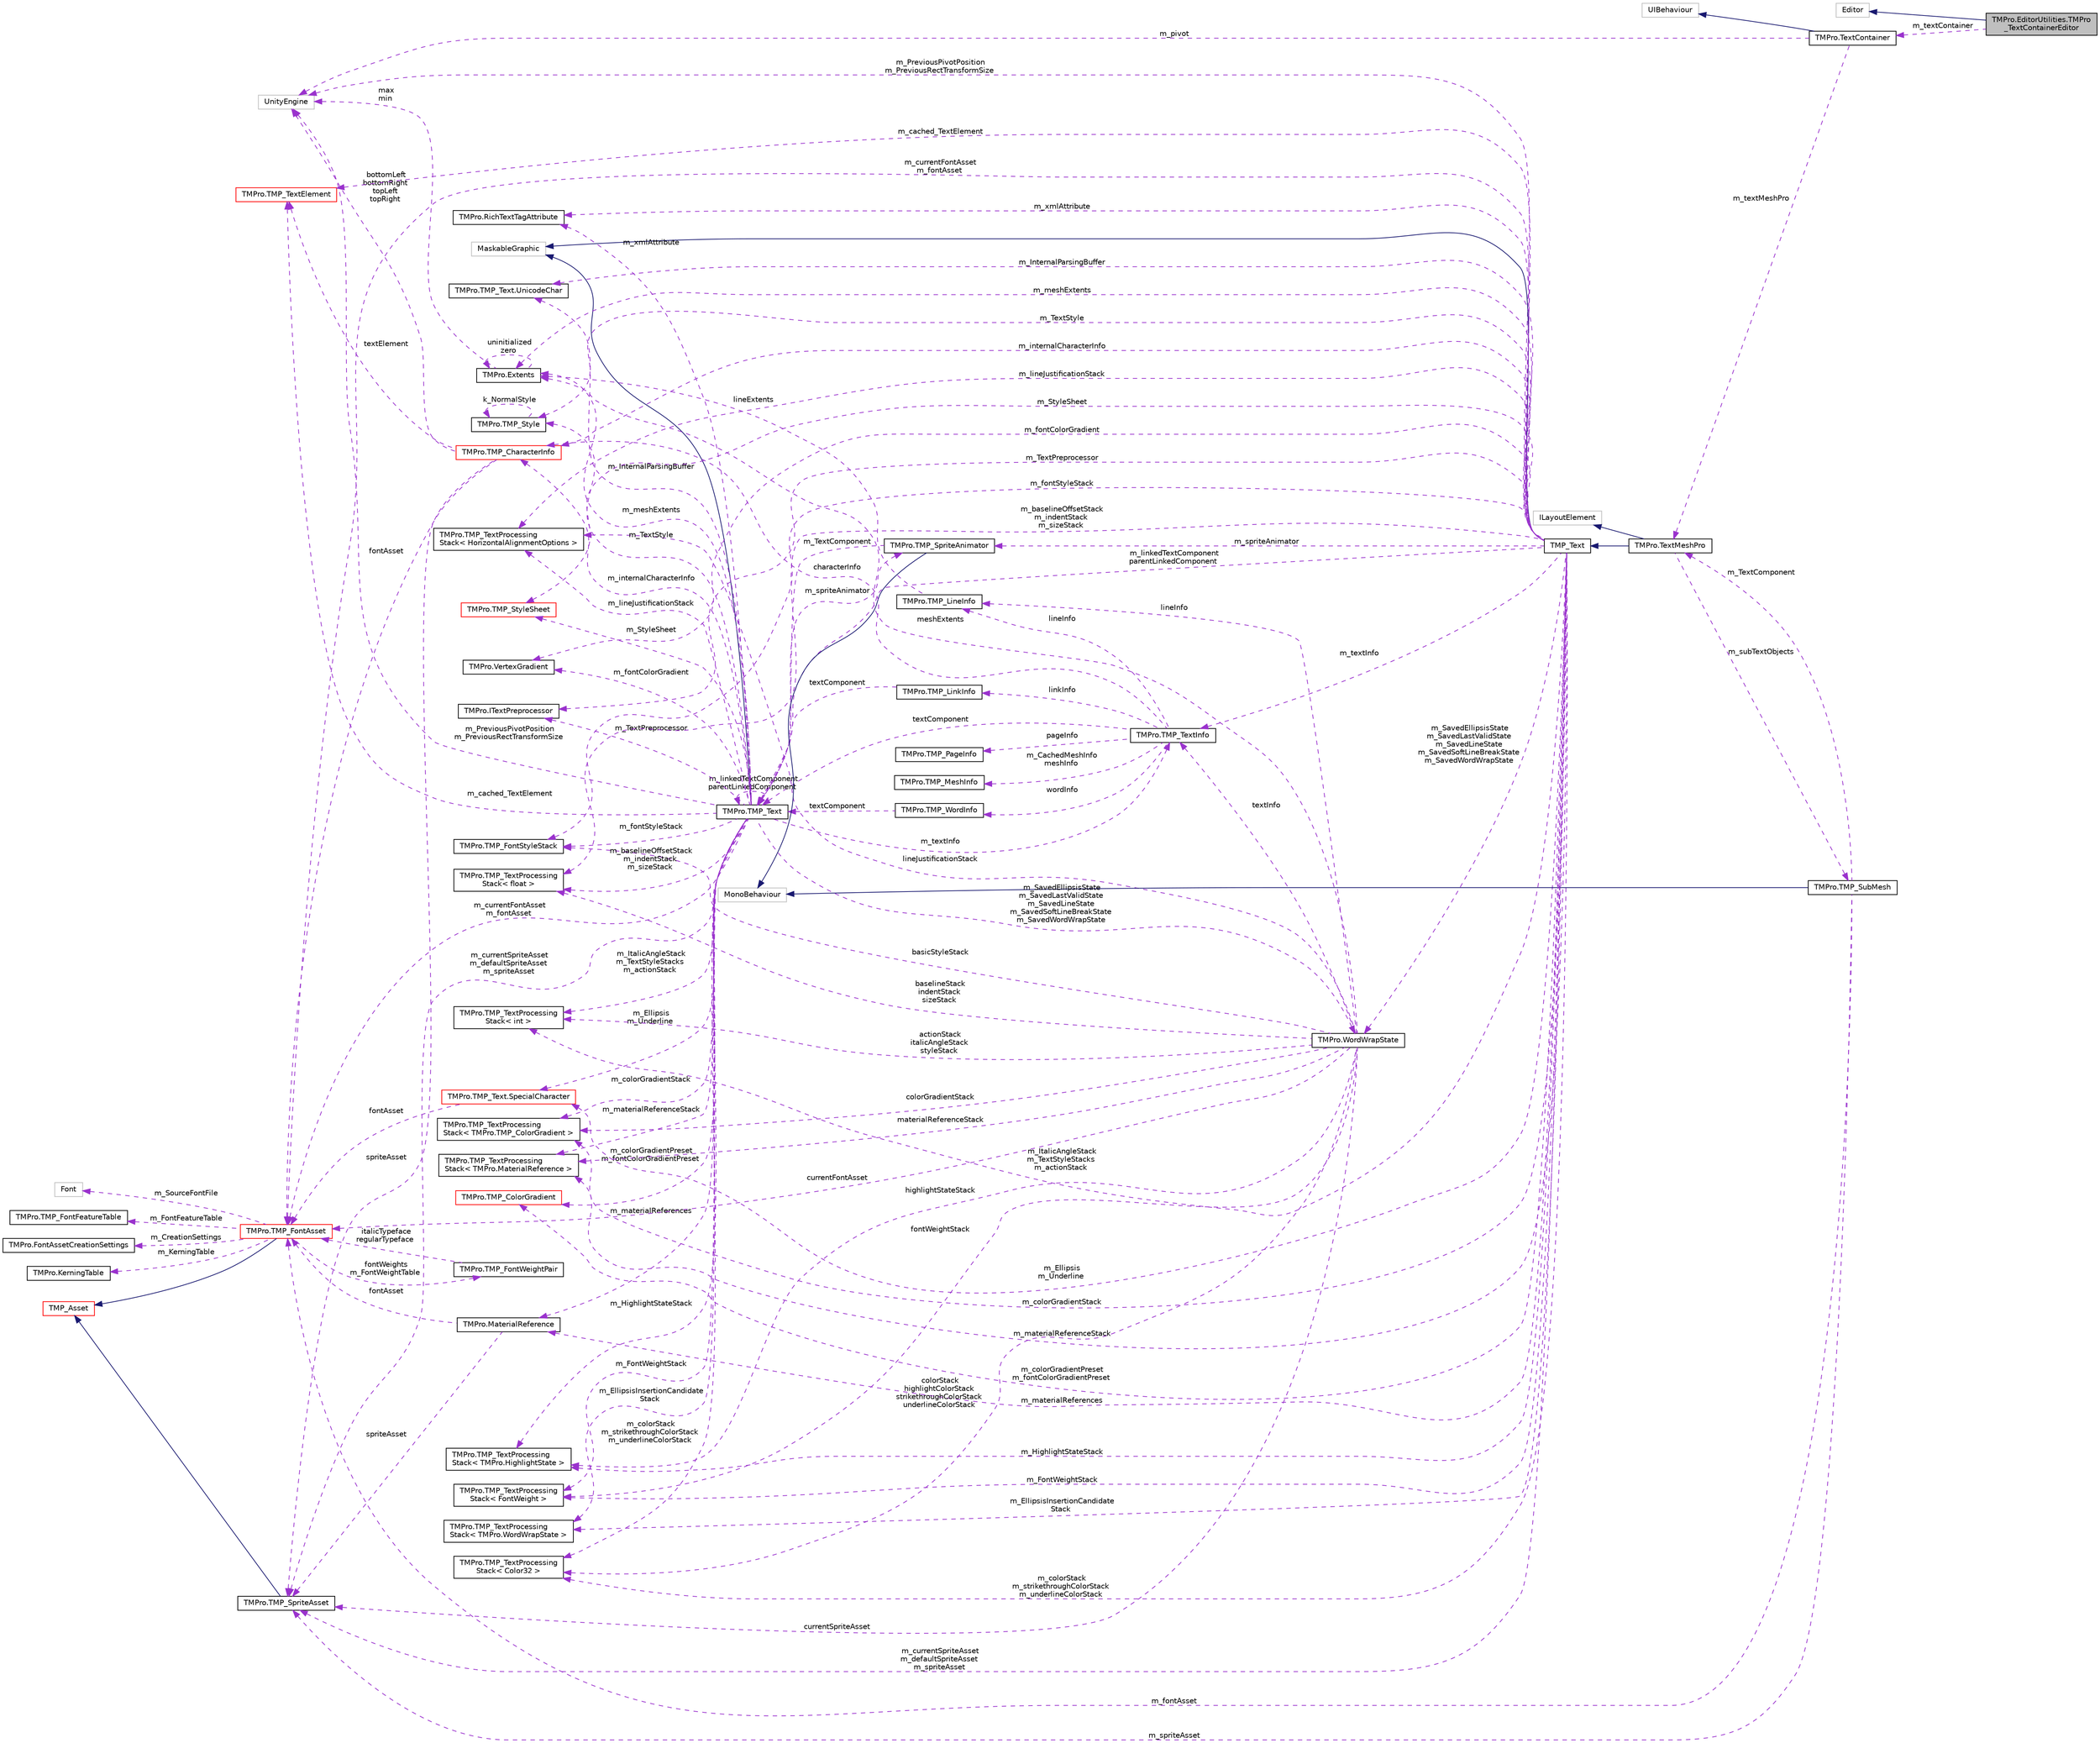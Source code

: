 digraph "TMPro.EditorUtilities.TMPro_TextContainerEditor"
{
 // LATEX_PDF_SIZE
  edge [fontname="Helvetica",fontsize="10",labelfontname="Helvetica",labelfontsize="10"];
  node [fontname="Helvetica",fontsize="10",shape=record];
  rankdir="LR";
  Node1 [label="TMPro.EditorUtilities.TMPro\l_TextContainerEditor",height=0.2,width=0.4,color="black", fillcolor="grey75", style="filled", fontcolor="black",tooltip=" "];
  Node2 -> Node1 [dir="back",color="midnightblue",fontsize="10",style="solid",fontname="Helvetica"];
  Node2 [label="Editor",height=0.2,width=0.4,color="grey75", fillcolor="white", style="filled",tooltip=" "];
  Node3 -> Node1 [dir="back",color="darkorchid3",fontsize="10",style="dashed",label=" m_textContainer" ,fontname="Helvetica"];
  Node3 [label="TMPro.TextContainer",height=0.2,width=0.4,color="black", fillcolor="white", style="filled",URL="$class_t_m_pro_1_1_text_container.html",tooltip=" "];
  Node4 -> Node3 [dir="back",color="midnightblue",fontsize="10",style="solid",fontname="Helvetica"];
  Node4 [label="UIBehaviour",height=0.2,width=0.4,color="grey75", fillcolor="white", style="filled",tooltip=" "];
  Node5 -> Node3 [dir="back",color="darkorchid3",fontsize="10",style="dashed",label=" m_pivot" ,fontname="Helvetica"];
  Node5 [label="UnityEngine",height=0.2,width=0.4,color="grey75", fillcolor="white", style="filled",tooltip=" "];
  Node6 -> Node3 [dir="back",color="darkorchid3",fontsize="10",style="dashed",label=" m_textMeshPro" ,fontname="Helvetica"];
  Node6 [label="TMPro.TextMeshPro",height=0.2,width=0.4,color="black", fillcolor="white", style="filled",URL="$class_t_m_pro_1_1_text_mesh_pro.html",tooltip=" "];
  Node7 -> Node6 [dir="back",color="midnightblue",fontsize="10",style="solid",fontname="Helvetica"];
  Node7 [label="TMP_Text",height=0.2,width=0.4,color="black", fillcolor="white", style="filled",URL="$class_t_m_pro_1_1_t_m_p___text.html",tooltip="Base class which contains common properties and functions shared between the TextMeshPro and TextMesh..."];
  Node8 -> Node7 [dir="back",color="midnightblue",fontsize="10",style="solid",fontname="Helvetica"];
  Node8 [label="MaskableGraphic",height=0.2,width=0.4,color="grey75", fillcolor="white", style="filled",tooltip=" "];
  Node9 -> Node7 [dir="back",color="darkorchid3",fontsize="10",style="dashed",label=" m_fontStyleStack" ,fontname="Helvetica"];
  Node9 [label="TMPro.TMP_FontStyleStack",height=0.2,width=0.4,color="black", fillcolor="white", style="filled",URL="$struct_t_m_pro_1_1_t_m_p___font_style_stack.html",tooltip="Structure used to track basic XML tags which are binary (on / off)"];
  Node10 -> Node7 [dir="back",color="darkorchid3",fontsize="10",style="dashed",label=" m_colorGradientStack" ,fontname="Helvetica"];
  Node10 [label="TMPro.TMP_TextProcessing\lStack\< TMPro.TMP_ColorGradient \>",height=0.2,width=0.4,color="black", fillcolor="white", style="filled",URL="$struct_t_m_pro_1_1_t_m_p___text_processing_stack.html",tooltip=" "];
  Node11 -> Node7 [dir="back",color="darkorchid3",fontsize="10",style="dashed",label=" m_InternalParsingBuffer" ,fontname="Helvetica"];
  Node11 [label="TMPro.TMP_Text.UnicodeChar",height=0.2,width=0.4,color="black", fillcolor="white", style="filled",URL="$struct_t_m_pro_1_1_t_m_p___text_1_1_unicode_char.html",tooltip=" "];
  Node12 -> Node7 [dir="back",color="darkorchid3",fontsize="10",style="dashed",label=" m_lineJustificationStack" ,fontname="Helvetica"];
  Node12 [label="TMPro.TMP_TextProcessing\lStack\< HorizontalAlignmentOptions \>",height=0.2,width=0.4,color="black", fillcolor="white", style="filled",URL="$struct_t_m_pro_1_1_t_m_p___text_processing_stack.html",tooltip=" "];
  Node13 -> Node7 [dir="back",color="darkorchid3",fontsize="10",style="dashed",label=" m_materialReferences" ,fontname="Helvetica"];
  Node13 [label="TMPro.MaterialReference",height=0.2,width=0.4,color="black", fillcolor="white", style="filled",URL="$struct_t_m_pro_1_1_material_reference.html",tooltip=" "];
  Node14 -> Node13 [dir="back",color="darkorchid3",fontsize="10",style="dashed",label=" fontAsset" ,fontname="Helvetica"];
  Node14 [label="TMPro.TMP_FontAsset",height=0.2,width=0.4,color="red", fillcolor="white", style="filled",URL="$class_t_m_pro_1_1_t_m_p___font_asset.html",tooltip=" "];
  Node15 -> Node14 [dir="back",color="midnightblue",fontsize="10",style="solid",fontname="Helvetica"];
  Node15 [label="TMP_Asset",height=0.2,width=0.4,color="red", fillcolor="white", style="filled",URL="$class_t_m_pro_1_1_t_m_p___asset.html",tooltip=" "];
  Node17 -> Node14 [dir="back",color="darkorchid3",fontsize="10",style="dashed",label=" m_CreationSettings" ,fontname="Helvetica"];
  Node17 [label="TMPro.FontAssetCreationSettings",height=0.2,width=0.4,color="black", fillcolor="white", style="filled",URL="$struct_t_m_pro_1_1_font_asset_creation_settings.html",tooltip=" "];
  Node18 -> Node14 [dir="back",color="darkorchid3",fontsize="10",style="dashed",label=" m_KerningTable" ,fontname="Helvetica"];
  Node18 [label="TMPro.KerningTable",height=0.2,width=0.4,color="black", fillcolor="white", style="filled",URL="$class_t_m_pro_1_1_kerning_table.html",tooltip=" "];
  Node19 -> Node14 [dir="back",color="darkorchid3",fontsize="10",style="dashed",label=" fontWeights\nm_FontWeightTable" ,fontname="Helvetica"];
  Node19 [label="TMPro.TMP_FontWeightPair",height=0.2,width=0.4,color="black", fillcolor="white", style="filled",URL="$struct_t_m_pro_1_1_t_m_p___font_weight_pair.html",tooltip="Contains the font assets for the regular and italic styles associated with a given font weight."];
  Node14 -> Node19 [dir="back",color="darkorchid3",fontsize="10",style="dashed",label=" italicTypeface\nregularTypeface" ,fontname="Helvetica"];
  Node20 -> Node14 [dir="back",color="darkorchid3",fontsize="10",style="dashed",label=" m_SourceFontFile" ,fontname="Helvetica"];
  Node20 [label="Font",height=0.2,width=0.4,color="grey75", fillcolor="white", style="filled",tooltip=" "];
  Node21 -> Node14 [dir="back",color="darkorchid3",fontsize="10",style="dashed",label=" m_FontFeatureTable" ,fontname="Helvetica"];
  Node21 [label="TMPro.TMP_FontFeatureTable",height=0.2,width=0.4,color="black", fillcolor="white", style="filled",URL="$class_t_m_pro_1_1_t_m_p___font_feature_table.html",tooltip="Table that contains the various font features available for the given font asset."];
  Node23 -> Node13 [dir="back",color="darkorchid3",fontsize="10",style="dashed",label=" spriteAsset" ,fontname="Helvetica"];
  Node23 [label="TMPro.TMP_SpriteAsset",height=0.2,width=0.4,color="black", fillcolor="white", style="filled",URL="$class_t_m_pro_1_1_t_m_p___sprite_asset.html",tooltip=" "];
  Node15 -> Node23 [dir="back",color="midnightblue",fontsize="10",style="solid",fontname="Helvetica"];
  Node24 -> Node7 [dir="back",color="darkorchid3",fontsize="10",style="dashed",label=" m_textInfo" ,fontname="Helvetica"];
  Node24 [label="TMPro.TMP_TextInfo",height=0.2,width=0.4,color="black", fillcolor="white", style="filled",URL="$class_t_m_pro_1_1_t_m_p___text_info.html",tooltip="Class which contains information about every element contained within the text object."];
  Node25 -> Node24 [dir="back",color="darkorchid3",fontsize="10",style="dashed",label=" linkInfo" ,fontname="Helvetica"];
  Node25 [label="TMPro.TMP_LinkInfo",height=0.2,width=0.4,color="black", fillcolor="white", style="filled",URL="$struct_t_m_pro_1_1_t_m_p___link_info.html",tooltip="Structure containing information about individual links contained in the text object."];
  Node26 -> Node25 [dir="back",color="darkorchid3",fontsize="10",style="dashed",label=" textComponent" ,fontname="Helvetica"];
  Node26 [label="TMPro.TMP_Text",height=0.2,width=0.4,color="black", fillcolor="white", style="filled",URL="$class_t_m_pro_1_1_t_m_p___text.html",tooltip="Base class which contains common properties and functions shared between the TextMeshPro and TextMesh..."];
  Node8 -> Node26 [dir="back",color="midnightblue",fontsize="10",style="solid",fontname="Helvetica"];
  Node9 -> Node26 [dir="back",color="darkorchid3",fontsize="10",style="dashed",label=" m_fontStyleStack" ,fontname="Helvetica"];
  Node10 -> Node26 [dir="back",color="darkorchid3",fontsize="10",style="dashed",label=" m_colorGradientStack" ,fontname="Helvetica"];
  Node11 -> Node26 [dir="back",color="darkorchid3",fontsize="10",style="dashed",label=" m_InternalParsingBuffer" ,fontname="Helvetica"];
  Node12 -> Node26 [dir="back",color="darkorchid3",fontsize="10",style="dashed",label=" m_lineJustificationStack" ,fontname="Helvetica"];
  Node13 -> Node26 [dir="back",color="darkorchid3",fontsize="10",style="dashed",label=" m_materialReferences" ,fontname="Helvetica"];
  Node24 -> Node26 [dir="back",color="darkorchid3",fontsize="10",style="dashed",label=" m_textInfo" ,fontname="Helvetica"];
  Node27 -> Node26 [dir="back",color="darkorchid3",fontsize="10",style="dashed",label=" m_meshExtents" ,fontname="Helvetica"];
  Node27 [label="TMPro.Extents",height=0.2,width=0.4,color="black", fillcolor="white", style="filled",URL="$struct_t_m_pro_1_1_extents.html",tooltip=" "];
  Node27 -> Node27 [dir="back",color="darkorchid3",fontsize="10",style="dashed",label=" uninitialized\nzero" ,fontname="Helvetica"];
  Node5 -> Node27 [dir="back",color="darkorchid3",fontsize="10",style="dashed",label=" max\nmin" ,fontname="Helvetica"];
  Node14 -> Node26 [dir="back",color="darkorchid3",fontsize="10",style="dashed",label=" m_currentFontAsset\nm_fontAsset" ,fontname="Helvetica"];
  Node5 -> Node26 [dir="back",color="darkorchid3",fontsize="10",style="dashed",label=" m_PreviousPivotPosition\nm_PreviousRectTransformSize" ,fontname="Helvetica"];
  Node28 -> Node26 [dir="back",color="darkorchid3",fontsize="10",style="dashed",label=" m_StyleSheet" ,fontname="Helvetica"];
  Node28 [label="TMPro.TMP_StyleSheet",height=0.2,width=0.4,color="red", fillcolor="white", style="filled",URL="$class_t_m_pro_1_1_t_m_p___style_sheet.html",tooltip=" "];
  Node29 -> Node26 [dir="back",color="darkorchid3",fontsize="10",style="dashed",label=" m_fontColorGradient" ,fontname="Helvetica"];
  Node29 [label="TMPro.VertexGradient",height=0.2,width=0.4,color="black", fillcolor="white", style="filled",URL="$struct_t_m_pro_1_1_vertex_gradient.html",tooltip="TMP custom data type to represent 32 bit characters."];
  Node30 -> Node26 [dir="back",color="darkorchid3",fontsize="10",style="dashed",label=" m_Ellipsis\nm_Underline" ,fontname="Helvetica"];
  Node30 [label="TMPro.TMP_Text.SpecialCharacter",height=0.2,width=0.4,color="red", fillcolor="white", style="filled",URL="$struct_t_m_pro_1_1_t_m_p___text_1_1_special_character.html",tooltip=" "];
  Node14 -> Node30 [dir="back",color="darkorchid3",fontsize="10",style="dashed",label=" fontAsset" ,fontname="Helvetica"];
  Node26 -> Node26 [dir="back",color="darkorchid3",fontsize="10",style="dashed",label=" m_linkedTextComponent\nparentLinkedComponent" ,fontname="Helvetica"];
  Node34 -> Node26 [dir="back",color="darkorchid3",fontsize="10",style="dashed",label=" m_TextPreprocessor" ,fontname="Helvetica"];
  Node34 [label="TMPro.ITextPreprocessor",height=0.2,width=0.4,color="black", fillcolor="white", style="filled",URL="$interface_t_m_pro_1_1_i_text_preprocessor.html",tooltip="Interface used for preprocessing and shaping of text."];
  Node35 -> Node26 [dir="back",color="darkorchid3",fontsize="10",style="dashed",label=" m_colorStack\nm_strikethroughColorStack\nm_underlineColorStack" ,fontname="Helvetica"];
  Node35 [label="TMPro.TMP_TextProcessing\lStack\< Color32 \>",height=0.2,width=0.4,color="black", fillcolor="white", style="filled",URL="$struct_t_m_pro_1_1_t_m_p___text_processing_stack.html",tooltip=" "];
  Node36 -> Node26 [dir="back",color="darkorchid3",fontsize="10",style="dashed",label=" m_colorGradientPreset\nm_fontColorGradientPreset" ,fontname="Helvetica"];
  Node36 [label="TMPro.TMP_ColorGradient",height=0.2,width=0.4,color="red", fillcolor="white", style="filled",URL="$class_t_m_pro_1_1_t_m_p___color_gradient.html",tooltip=" "];
  Node37 -> Node26 [dir="back",color="darkorchid3",fontsize="10",style="dashed",label=" m_spriteAnimator" ,fontname="Helvetica"];
  Node37 [label="TMPro.TMP_SpriteAnimator",height=0.2,width=0.4,color="black", fillcolor="white", style="filled",URL="$class_t_m_pro_1_1_t_m_p___sprite_animator.html",tooltip=" "];
  Node38 -> Node37 [dir="back",color="midnightblue",fontsize="10",style="solid",fontname="Helvetica"];
  Node38 [label="MonoBehaviour",height=0.2,width=0.4,color="grey75", fillcolor="white", style="filled",tooltip=" "];
  Node26 -> Node37 [dir="back",color="darkorchid3",fontsize="10",style="dashed",label=" m_TextComponent" ,fontname="Helvetica"];
  Node39 -> Node26 [dir="back",color="darkorchid3",fontsize="10",style="dashed",label=" m_FontWeightStack" ,fontname="Helvetica"];
  Node39 [label="TMPro.TMP_TextProcessing\lStack\< FontWeight \>",height=0.2,width=0.4,color="black", fillcolor="white", style="filled",URL="$struct_t_m_pro_1_1_t_m_p___text_processing_stack.html",tooltip=" "];
  Node40 -> Node26 [dir="back",color="darkorchid3",fontsize="10",style="dashed",label=" m_baselineOffsetStack\nm_indentStack\nm_sizeStack" ,fontname="Helvetica"];
  Node40 [label="TMPro.TMP_TextProcessing\lStack\< float \>",height=0.2,width=0.4,color="black", fillcolor="white", style="filled",URL="$struct_t_m_pro_1_1_t_m_p___text_processing_stack.html",tooltip=" "];
  Node41 -> Node26 [dir="back",color="darkorchid3",fontsize="10",style="dashed",label=" m_ItalicAngleStack\nm_TextStyleStacks\nm_actionStack" ,fontname="Helvetica"];
  Node41 [label="TMPro.TMP_TextProcessing\lStack\< int \>",height=0.2,width=0.4,color="black", fillcolor="white", style="filled",URL="$struct_t_m_pro_1_1_t_m_p___text_processing_stack.html",tooltip=" "];
  Node42 -> Node26 [dir="back",color="darkorchid3",fontsize="10",style="dashed",label=" m_SavedEllipsisState\nm_SavedLastValidState\nm_SavedLineState\nm_SavedSoftLineBreakState\nm_SavedWordWrapState" ,fontname="Helvetica"];
  Node42 [label="TMPro.WordWrapState",height=0.2,width=0.4,color="black", fillcolor="white", style="filled",URL="$struct_t_m_pro_1_1_word_wrap_state.html",tooltip=" "];
  Node9 -> Node42 [dir="back",color="darkorchid3",fontsize="10",style="dashed",label=" basicStyleStack" ,fontname="Helvetica"];
  Node12 -> Node42 [dir="back",color="darkorchid3",fontsize="10",style="dashed",label=" lineJustificationStack" ,fontname="Helvetica"];
  Node10 -> Node42 [dir="back",color="darkorchid3",fontsize="10",style="dashed",label=" colorGradientStack" ,fontname="Helvetica"];
  Node43 -> Node42 [dir="back",color="darkorchid3",fontsize="10",style="dashed",label=" lineInfo" ,fontname="Helvetica"];
  Node43 [label="TMPro.TMP_LineInfo",height=0.2,width=0.4,color="black", fillcolor="white", style="filled",URL="$struct_t_m_pro_1_1_t_m_p___line_info.html",tooltip="Structure which contains information about the individual lines of text."];
  Node27 -> Node43 [dir="back",color="darkorchid3",fontsize="10",style="dashed",label=" lineExtents" ,fontname="Helvetica"];
  Node24 -> Node42 [dir="back",color="darkorchid3",fontsize="10",style="dashed",label=" textInfo" ,fontname="Helvetica"];
  Node27 -> Node42 [dir="back",color="darkorchid3",fontsize="10",style="dashed",label=" meshExtents" ,fontname="Helvetica"];
  Node14 -> Node42 [dir="back",color="darkorchid3",fontsize="10",style="dashed",label=" currentFontAsset" ,fontname="Helvetica"];
  Node35 -> Node42 [dir="back",color="darkorchid3",fontsize="10",style="dashed",label=" colorStack\nhighlightColorStack\nstrikethroughColorStack\nunderlineColorStack" ,fontname="Helvetica"];
  Node39 -> Node42 [dir="back",color="darkorchid3",fontsize="10",style="dashed",label=" fontWeightStack" ,fontname="Helvetica"];
  Node40 -> Node42 [dir="back",color="darkorchid3",fontsize="10",style="dashed",label=" baselineStack\nindentStack\nsizeStack" ,fontname="Helvetica"];
  Node44 -> Node42 [dir="back",color="darkorchid3",fontsize="10",style="dashed",label=" materialReferenceStack" ,fontname="Helvetica"];
  Node44 [label="TMPro.TMP_TextProcessing\lStack\< TMPro.MaterialReference \>",height=0.2,width=0.4,color="black", fillcolor="white", style="filled",URL="$struct_t_m_pro_1_1_t_m_p___text_processing_stack.html",tooltip=" "];
  Node41 -> Node42 [dir="back",color="darkorchid3",fontsize="10",style="dashed",label=" actionStack\nitalicAngleStack\nstyleStack" ,fontname="Helvetica"];
  Node45 -> Node42 [dir="back",color="darkorchid3",fontsize="10",style="dashed",label=" highlightStateStack" ,fontname="Helvetica"];
  Node45 [label="TMPro.TMP_TextProcessing\lStack\< TMPro.HighlightState \>",height=0.2,width=0.4,color="black", fillcolor="white", style="filled",URL="$struct_t_m_pro_1_1_t_m_p___text_processing_stack.html",tooltip=" "];
  Node23 -> Node42 [dir="back",color="darkorchid3",fontsize="10",style="dashed",label=" currentSpriteAsset" ,fontname="Helvetica"];
  Node44 -> Node26 [dir="back",color="darkorchid3",fontsize="10",style="dashed",label=" m_materialReferenceStack" ,fontname="Helvetica"];
  Node45 -> Node26 [dir="back",color="darkorchid3",fontsize="10",style="dashed",label=" m_HighlightStateStack" ,fontname="Helvetica"];
  Node46 -> Node26 [dir="back",color="darkorchid3",fontsize="10",style="dashed",label=" m_EllipsisInsertionCandidate\lStack" ,fontname="Helvetica"];
  Node46 [label="TMPro.TMP_TextProcessing\lStack\< TMPro.WordWrapState \>",height=0.2,width=0.4,color="black", fillcolor="white", style="filled",URL="$struct_t_m_pro_1_1_t_m_p___text_processing_stack.html",tooltip=" "];
  Node47 -> Node26 [dir="back",color="darkorchid3",fontsize="10",style="dashed",label=" m_xmlAttribute" ,fontname="Helvetica"];
  Node47 [label="TMPro.RichTextTagAttribute",height=0.2,width=0.4,color="black", fillcolor="white", style="filled",URL="$struct_t_m_pro_1_1_rich_text_tag_attribute.html",tooltip=" "];
  Node48 -> Node26 [dir="back",color="darkorchid3",fontsize="10",style="dashed",label=" m_internalCharacterInfo" ,fontname="Helvetica"];
  Node48 [label="TMPro.TMP_CharacterInfo",height=0.2,width=0.4,color="red", fillcolor="white", style="filled",URL="$struct_t_m_pro_1_1_t_m_p___character_info.html",tooltip="Structure containing information about individual text elements (character or sprites)."];
  Node14 -> Node48 [dir="back",color="darkorchid3",fontsize="10",style="dashed",label=" fontAsset" ,fontname="Helvetica"];
  Node5 -> Node48 [dir="back",color="darkorchid3",fontsize="10",style="dashed",label=" bottomLeft\nbottomRight\ntopLeft\ntopRight" ,fontname="Helvetica"];
  Node23 -> Node48 [dir="back",color="darkorchid3",fontsize="10",style="dashed",label=" spriteAsset" ,fontname="Helvetica"];
  Node52 -> Node48 [dir="back",color="darkorchid3",fontsize="10",style="dashed",label=" textElement" ,fontname="Helvetica"];
  Node52 [label="TMPro.TMP_TextElement",height=0.2,width=0.4,color="red", fillcolor="white", style="filled",URL="$class_t_m_pro_1_1_t_m_p___text_element.html",tooltip="Base class for all text elements like Character and SpriteCharacter."];
  Node52 -> Node26 [dir="back",color="darkorchid3",fontsize="10",style="dashed",label=" m_cached_TextElement" ,fontname="Helvetica"];
  Node53 -> Node26 [dir="back",color="darkorchid3",fontsize="10",style="dashed",label=" m_TextStyle" ,fontname="Helvetica"];
  Node53 [label="TMPro.TMP_Style",height=0.2,width=0.4,color="black", fillcolor="white", style="filled",URL="$class_t_m_pro_1_1_t_m_p___style.html",tooltip=" "];
  Node53 -> Node53 [dir="back",color="darkorchid3",fontsize="10",style="dashed",label=" k_NormalStyle" ,fontname="Helvetica"];
  Node23 -> Node26 [dir="back",color="darkorchid3",fontsize="10",style="dashed",label=" m_currentSpriteAsset\nm_defaultSpriteAsset\nm_spriteAsset" ,fontname="Helvetica"];
  Node54 -> Node24 [dir="back",color="darkorchid3",fontsize="10",style="dashed",label=" pageInfo" ,fontname="Helvetica"];
  Node54 [label="TMPro.TMP_PageInfo",height=0.2,width=0.4,color="black", fillcolor="white", style="filled",URL="$struct_t_m_pro_1_1_t_m_p___page_info.html",tooltip=" "];
  Node43 -> Node24 [dir="back",color="darkorchid3",fontsize="10",style="dashed",label=" lineInfo" ,fontname="Helvetica"];
  Node26 -> Node24 [dir="back",color="darkorchid3",fontsize="10",style="dashed",label=" textComponent" ,fontname="Helvetica"];
  Node55 -> Node24 [dir="back",color="darkorchid3",fontsize="10",style="dashed",label=" m_CachedMeshInfo\nmeshInfo" ,fontname="Helvetica"];
  Node55 [label="TMPro.TMP_MeshInfo",height=0.2,width=0.4,color="black", fillcolor="white", style="filled",URL="$struct_t_m_pro_1_1_t_m_p___mesh_info.html",tooltip="Structure which contains the vertex attributes (geometry) of the text object."];
  Node56 -> Node24 [dir="back",color="darkorchid3",fontsize="10",style="dashed",label=" wordInfo" ,fontname="Helvetica"];
  Node56 [label="TMPro.TMP_WordInfo",height=0.2,width=0.4,color="black", fillcolor="white", style="filled",URL="$struct_t_m_pro_1_1_t_m_p___word_info.html",tooltip="Structure containing information about the individual words contained in the text object."];
  Node26 -> Node56 [dir="back",color="darkorchid3",fontsize="10",style="dashed",label=" textComponent" ,fontname="Helvetica"];
  Node48 -> Node24 [dir="back",color="darkorchid3",fontsize="10",style="dashed",label=" characterInfo" ,fontname="Helvetica"];
  Node27 -> Node7 [dir="back",color="darkorchid3",fontsize="10",style="dashed",label=" m_meshExtents" ,fontname="Helvetica"];
  Node14 -> Node7 [dir="back",color="darkorchid3",fontsize="10",style="dashed",label=" m_currentFontAsset\nm_fontAsset" ,fontname="Helvetica"];
  Node5 -> Node7 [dir="back",color="darkorchid3",fontsize="10",style="dashed",label=" m_PreviousPivotPosition\nm_PreviousRectTransformSize" ,fontname="Helvetica"];
  Node28 -> Node7 [dir="back",color="darkorchid3",fontsize="10",style="dashed",label=" m_StyleSheet" ,fontname="Helvetica"];
  Node29 -> Node7 [dir="back",color="darkorchid3",fontsize="10",style="dashed",label=" m_fontColorGradient" ,fontname="Helvetica"];
  Node30 -> Node7 [dir="back",color="darkorchid3",fontsize="10",style="dashed",label=" m_Ellipsis\nm_Underline" ,fontname="Helvetica"];
  Node26 -> Node7 [dir="back",color="darkorchid3",fontsize="10",style="dashed",label=" m_linkedTextComponent\nparentLinkedComponent" ,fontname="Helvetica"];
  Node34 -> Node7 [dir="back",color="darkorchid3",fontsize="10",style="dashed",label=" m_TextPreprocessor" ,fontname="Helvetica"];
  Node35 -> Node7 [dir="back",color="darkorchid3",fontsize="10",style="dashed",label=" m_colorStack\nm_strikethroughColorStack\nm_underlineColorStack" ,fontname="Helvetica"];
  Node36 -> Node7 [dir="back",color="darkorchid3",fontsize="10",style="dashed",label=" m_colorGradientPreset\nm_fontColorGradientPreset" ,fontname="Helvetica"];
  Node37 -> Node7 [dir="back",color="darkorchid3",fontsize="10",style="dashed",label=" m_spriteAnimator" ,fontname="Helvetica"];
  Node39 -> Node7 [dir="back",color="darkorchid3",fontsize="10",style="dashed",label=" m_FontWeightStack" ,fontname="Helvetica"];
  Node40 -> Node7 [dir="back",color="darkorchid3",fontsize="10",style="dashed",label=" m_baselineOffsetStack\nm_indentStack\nm_sizeStack" ,fontname="Helvetica"];
  Node41 -> Node7 [dir="back",color="darkorchid3",fontsize="10",style="dashed",label=" m_ItalicAngleStack\nm_TextStyleStacks\nm_actionStack" ,fontname="Helvetica"];
  Node42 -> Node7 [dir="back",color="darkorchid3",fontsize="10",style="dashed",label=" m_SavedEllipsisState\nm_SavedLastValidState\nm_SavedLineState\nm_SavedSoftLineBreakState\nm_SavedWordWrapState" ,fontname="Helvetica"];
  Node44 -> Node7 [dir="back",color="darkorchid3",fontsize="10",style="dashed",label=" m_materialReferenceStack" ,fontname="Helvetica"];
  Node45 -> Node7 [dir="back",color="darkorchid3",fontsize="10",style="dashed",label=" m_HighlightStateStack" ,fontname="Helvetica"];
  Node46 -> Node7 [dir="back",color="darkorchid3",fontsize="10",style="dashed",label=" m_EllipsisInsertionCandidate\lStack" ,fontname="Helvetica"];
  Node47 -> Node7 [dir="back",color="darkorchid3",fontsize="10",style="dashed",label=" m_xmlAttribute" ,fontname="Helvetica"];
  Node48 -> Node7 [dir="back",color="darkorchid3",fontsize="10",style="dashed",label=" m_internalCharacterInfo" ,fontname="Helvetica"];
  Node52 -> Node7 [dir="back",color="darkorchid3",fontsize="10",style="dashed",label=" m_cached_TextElement" ,fontname="Helvetica"];
  Node53 -> Node7 [dir="back",color="darkorchid3",fontsize="10",style="dashed",label=" m_TextStyle" ,fontname="Helvetica"];
  Node23 -> Node7 [dir="back",color="darkorchid3",fontsize="10",style="dashed",label=" m_currentSpriteAsset\nm_defaultSpriteAsset\nm_spriteAsset" ,fontname="Helvetica"];
  Node57 -> Node6 [dir="back",color="midnightblue",fontsize="10",style="solid",fontname="Helvetica"];
  Node57 [label="ILayoutElement",height=0.2,width=0.4,color="grey75", fillcolor="white", style="filled",tooltip=" "];
  Node58 -> Node6 [dir="back",color="darkorchid3",fontsize="10",style="dashed",label=" m_subTextObjects" ,fontname="Helvetica"];
  Node58 [label="TMPro.TMP_SubMesh",height=0.2,width=0.4,color="black", fillcolor="white", style="filled",URL="$class_t_m_pro_1_1_t_m_p___sub_mesh.html",tooltip=" "];
  Node38 -> Node58 [dir="back",color="midnightblue",fontsize="10",style="solid",fontname="Helvetica"];
  Node14 -> Node58 [dir="back",color="darkorchid3",fontsize="10",style="dashed",label=" m_fontAsset" ,fontname="Helvetica"];
  Node6 -> Node58 [dir="back",color="darkorchid3",fontsize="10",style="dashed",label=" m_TextComponent" ,fontname="Helvetica"];
  Node23 -> Node58 [dir="back",color="darkorchid3",fontsize="10",style="dashed",label=" m_spriteAsset" ,fontname="Helvetica"];
}

